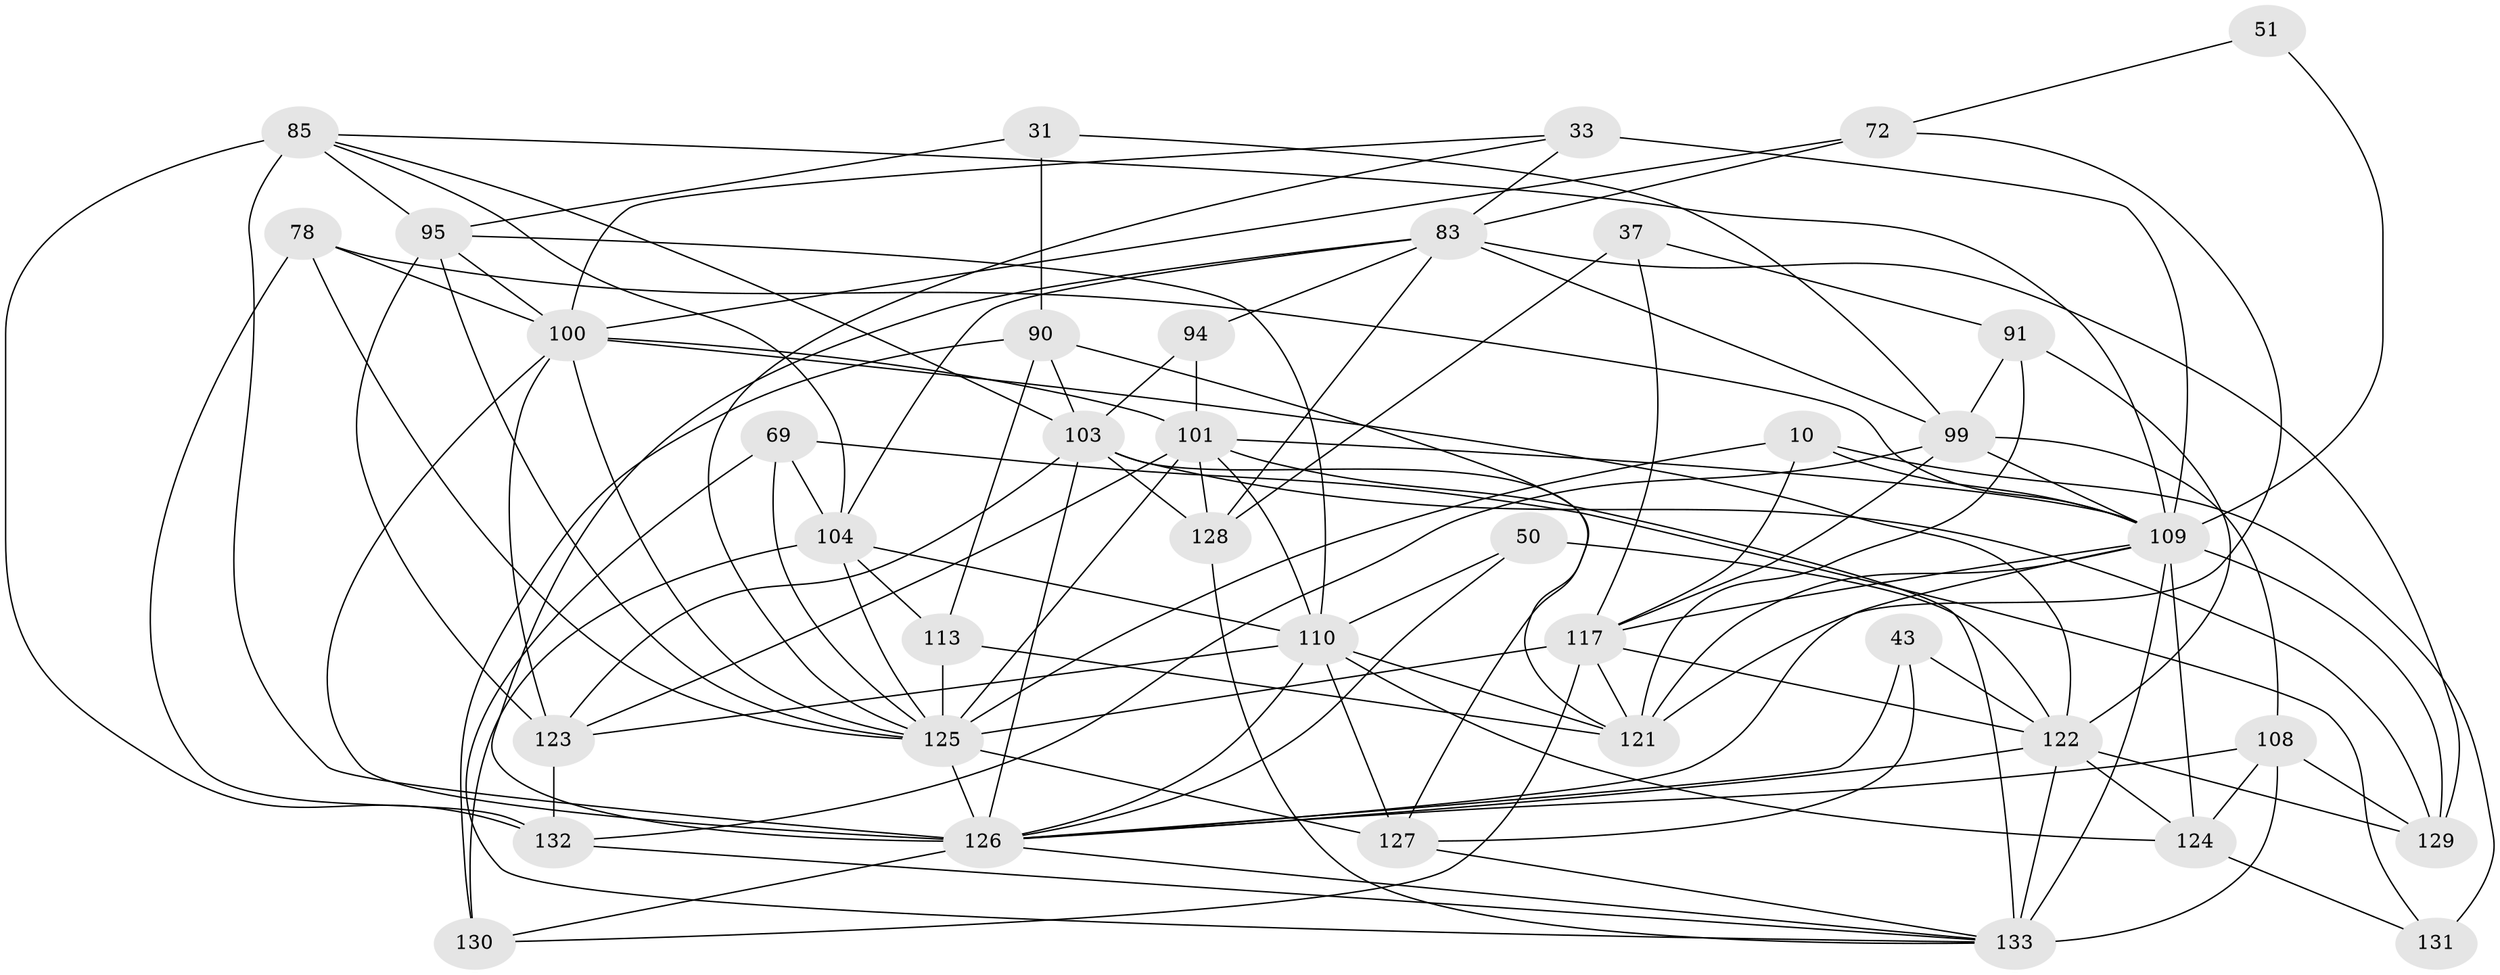 // original degree distribution, {4: 1.0}
// Generated by graph-tools (version 1.1) at 2025/02/03/04/25 22:02:56]
// undirected, 39 vertices, 116 edges
graph export_dot {
graph [start="1"]
  node [color=gray90,style=filled];
  10 [super="+5"];
  31;
  33 [super="+2+14"];
  37;
  43;
  50;
  51;
  69;
  72 [super="+18"];
  78;
  83 [super="+23+65"];
  85 [super="+52+60+76"];
  90 [super="+20"];
  91;
  94 [super="+93"];
  95 [super="+59"];
  99 [super="+53+98"];
  100 [super="+55+87+80"];
  101 [super="+54+77"];
  103 [super="+67"];
  104 [super="+62+82"];
  108 [super="+81"];
  109 [super="+71+74+97"];
  110 [super="+73+107"];
  113;
  117 [super="+4+21+114"];
  121 [super="+16+46"];
  122 [super="+11+58+120"];
  123 [super="+56"];
  124 [super="+75"];
  125 [super="+102+79"];
  126 [super="+70+86+115"];
  127 [super="+119+88"];
  128 [super="+12"];
  129 [super="+63"];
  130 [super="+118"];
  131;
  132 [super="+116"];
  133 [super="+34+111+112+64"];
  10 -- 109;
  10 -- 131 [weight=2];
  10 -- 117 [weight=2];
  10 -- 125;
  31 -- 90 [weight=2];
  31 -- 99;
  31 -- 95;
  33 -- 100 [weight=2];
  33 -- 83;
  33 -- 109 [weight=4];
  33 -- 125;
  37 -- 128 [weight=2];
  37 -- 91;
  37 -- 117;
  43 -- 122 [weight=2];
  43 -- 126;
  43 -- 127;
  50 -- 122 [weight=2];
  50 -- 110;
  50 -- 126;
  51 -- 72 [weight=2];
  51 -- 109 [weight=2];
  69 -- 131;
  69 -- 133;
  69 -- 104;
  69 -- 125;
  72 -- 121;
  72 -- 83;
  72 -- 100 [weight=2];
  78 -- 132;
  78 -- 100;
  78 -- 109;
  78 -- 125;
  83 -- 99;
  83 -- 128;
  83 -- 94 [weight=2];
  83 -- 129 [weight=2];
  83 -- 126 [weight=3];
  83 -- 104;
  85 -- 132;
  85 -- 103;
  85 -- 109;
  85 -- 126 [weight=3];
  85 -- 104;
  85 -- 95;
  90 -- 113;
  90 -- 127;
  90 -- 130;
  90 -- 103;
  91 -- 99;
  91 -- 121;
  91 -- 122;
  94 -- 103 [weight=2];
  94 -- 101 [weight=2];
  95 -- 110;
  95 -- 100;
  95 -- 125 [weight=2];
  95 -- 123 [weight=2];
  99 -- 108;
  99 -- 117 [weight=2];
  99 -- 132;
  99 -- 109;
  100 -- 125;
  100 -- 122 [weight=3];
  100 -- 101 [weight=2];
  100 -- 123;
  100 -- 126;
  101 -- 128;
  101 -- 123;
  101 -- 110;
  101 -- 133;
  101 -- 109 [weight=3];
  101 -- 125 [weight=3];
  103 -- 121;
  103 -- 128;
  103 -- 129;
  103 -- 123;
  103 -- 126 [weight=2];
  104 -- 125;
  104 -- 110;
  104 -- 113;
  104 -- 130 [weight=2];
  108 -- 133 [weight=3];
  108 -- 129 [weight=2];
  108 -- 124;
  108 -- 126;
  109 -- 133 [weight=2];
  109 -- 121;
  109 -- 124 [weight=2];
  109 -- 129 [weight=2];
  109 -- 117;
  109 -- 126 [weight=3];
  110 -- 121 [weight=2];
  110 -- 124;
  110 -- 126 [weight=2];
  110 -- 123;
  110 -- 127 [weight=2];
  113 -- 121;
  113 -- 125;
  117 -- 122 [weight=3];
  117 -- 121;
  117 -- 130;
  117 -- 125 [weight=3];
  122 -- 126;
  122 -- 129;
  122 -- 133 [weight=2];
  122 -- 124;
  123 -- 132 [weight=2];
  124 -- 131;
  125 -- 127 [weight=2];
  125 -- 126 [weight=3];
  126 -- 130 [weight=2];
  126 -- 133;
  127 -- 133 [weight=2];
  128 -- 133;
  132 -- 133;
}
